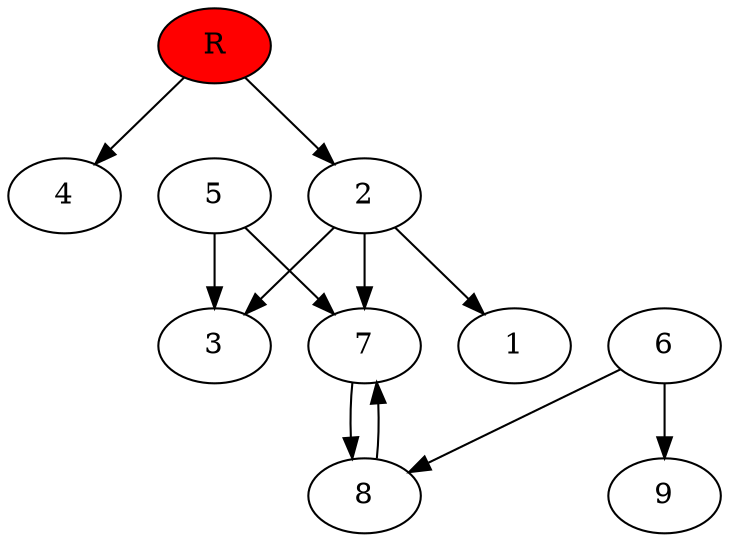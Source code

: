 digraph prb9777 {
	1
	2
	3
	4
	5
	6
	7
	8
	R [fillcolor="#ff0000" style=filled]
	2 -> 1
	2 -> 3
	2 -> 7
	5 -> 3
	5 -> 7
	6 -> 8
	6 -> 9
	7 -> 8
	8 -> 7
	R -> 2
	R -> 4
}

